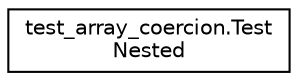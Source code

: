 digraph "Graphical Class Hierarchy"
{
 // LATEX_PDF_SIZE
  edge [fontname="Helvetica",fontsize="10",labelfontname="Helvetica",labelfontsize="10"];
  node [fontname="Helvetica",fontsize="10",shape=record];
  rankdir="LR";
  Node0 [label="test_array_coercion.Test\lNested",height=0.2,width=0.4,color="black", fillcolor="white", style="filled",URL="$classtest__array__coercion_1_1TestNested.html",tooltip=" "];
}
